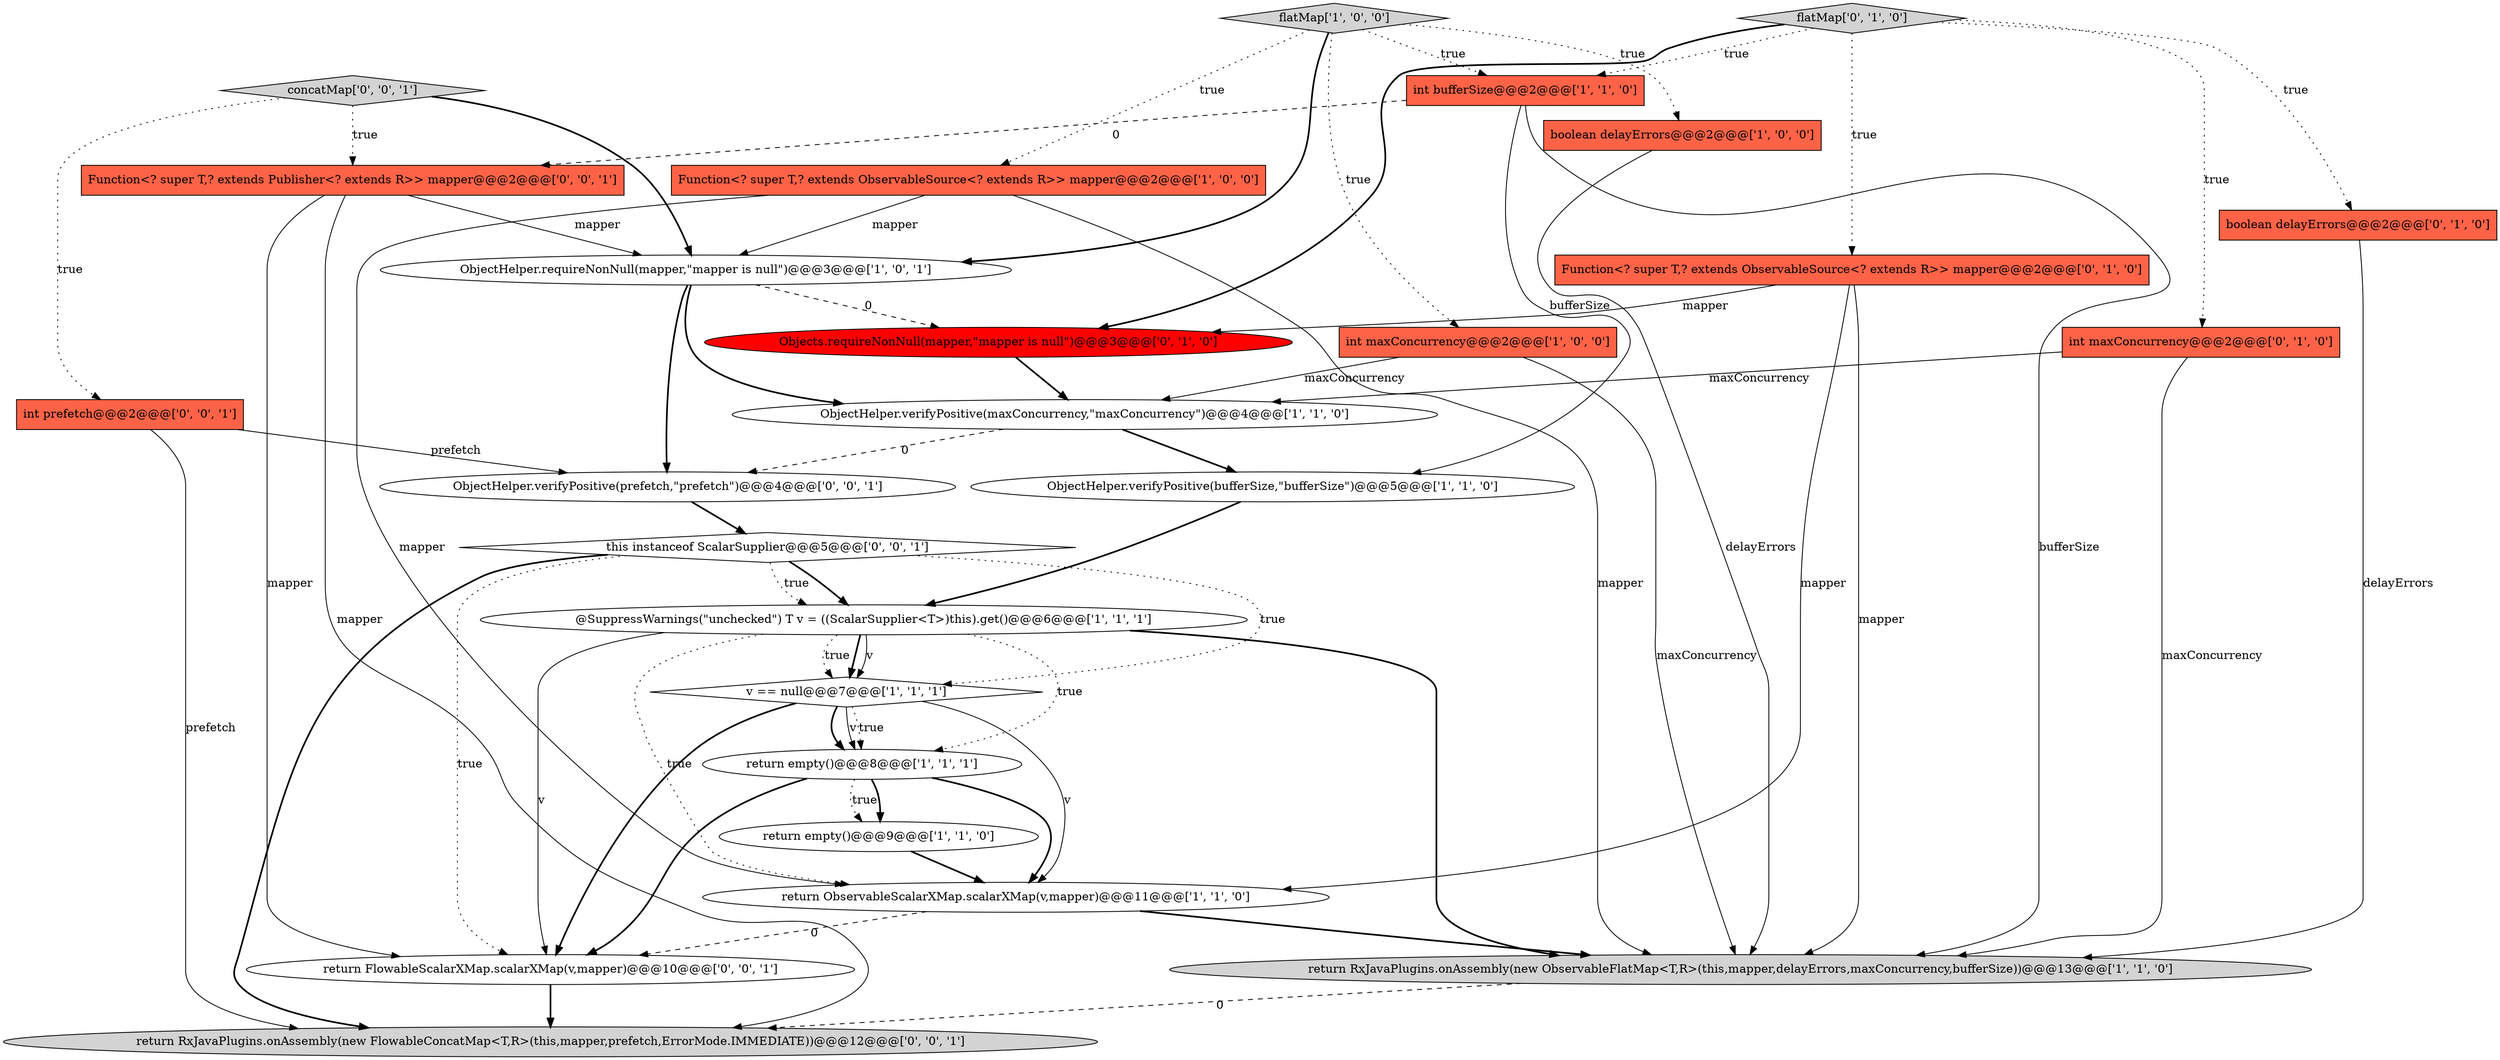 digraph {
13 [style = filled, label = "ObjectHelper.requireNonNull(mapper,\"mapper is null\")@@@3@@@['1', '0', '1']", fillcolor = white, shape = ellipse image = "AAA0AAABBB1BBB"];
3 [style = filled, label = "v == null@@@7@@@['1', '1', '1']", fillcolor = white, shape = diamond image = "AAA0AAABBB1BBB"];
22 [style = filled, label = "int prefetch@@@2@@@['0', '0', '1']", fillcolor = tomato, shape = box image = "AAA0AAABBB3BBB"];
8 [style = filled, label = "Function<? super T,? extends ObservableSource<? extends R>> mapper@@@2@@@['1', '0', '0']", fillcolor = tomato, shape = box image = "AAA0AAABBB1BBB"];
2 [style = filled, label = "return empty()@@@9@@@['1', '1', '0']", fillcolor = white, shape = ellipse image = "AAA0AAABBB1BBB"];
25 [style = filled, label = "return FlowableScalarXMap.scalarXMap(v,mapper)@@@10@@@['0', '0', '1']", fillcolor = white, shape = ellipse image = "AAA0AAABBB3BBB"];
23 [style = filled, label = "ObjectHelper.verifyPositive(prefetch,\"prefetch\")@@@4@@@['0', '0', '1']", fillcolor = white, shape = ellipse image = "AAA0AAABBB3BBB"];
4 [style = filled, label = "ObjectHelper.verifyPositive(maxConcurrency,\"maxConcurrency\")@@@4@@@['1', '1', '0']", fillcolor = white, shape = ellipse image = "AAA0AAABBB1BBB"];
7 [style = filled, label = "return empty()@@@8@@@['1', '1', '1']", fillcolor = white, shape = ellipse image = "AAA0AAABBB1BBB"];
24 [style = filled, label = "Function<? super T,? extends Publisher<? extends R>> mapper@@@2@@@['0', '0', '1']", fillcolor = tomato, shape = box image = "AAA0AAABBB3BBB"];
5 [style = filled, label = "ObjectHelper.verifyPositive(bufferSize,\"bufferSize\")@@@5@@@['1', '1', '0']", fillcolor = white, shape = ellipse image = "AAA0AAABBB1BBB"];
6 [style = filled, label = "@SuppressWarnings(\"unchecked\") T v = ((ScalarSupplier<T>)this).get()@@@6@@@['1', '1', '1']", fillcolor = white, shape = ellipse image = "AAA0AAABBB1BBB"];
11 [style = filled, label = "boolean delayErrors@@@2@@@['1', '0', '0']", fillcolor = tomato, shape = box image = "AAA0AAABBB1BBB"];
17 [style = filled, label = "Function<? super T,? extends ObservableSource<? extends R>> mapper@@@2@@@['0', '1', '0']", fillcolor = tomato, shape = box image = "AAA0AAABBB2BBB"];
1 [style = filled, label = "return RxJavaPlugins.onAssembly(new ObservableFlatMap<T,R>(this,mapper,delayErrors,maxConcurrency,bufferSize))@@@13@@@['1', '1', '0']", fillcolor = lightgray, shape = ellipse image = "AAA0AAABBB1BBB"];
19 [style = filled, label = "this instanceof ScalarSupplier@@@5@@@['0', '0', '1']", fillcolor = white, shape = diamond image = "AAA0AAABBB3BBB"];
10 [style = filled, label = "return ObservableScalarXMap.scalarXMap(v,mapper)@@@11@@@['1', '1', '0']", fillcolor = white, shape = ellipse image = "AAA0AAABBB1BBB"];
16 [style = filled, label = "flatMap['0', '1', '0']", fillcolor = lightgray, shape = diamond image = "AAA0AAABBB2BBB"];
0 [style = filled, label = "flatMap['1', '0', '0']", fillcolor = lightgray, shape = diamond image = "AAA0AAABBB1BBB"];
12 [style = filled, label = "int bufferSize@@@2@@@['1', '1', '0']", fillcolor = tomato, shape = box image = "AAA0AAABBB1BBB"];
20 [style = filled, label = "return RxJavaPlugins.onAssembly(new FlowableConcatMap<T,R>(this,mapper,prefetch,ErrorMode.IMMEDIATE))@@@12@@@['0', '0', '1']", fillcolor = lightgray, shape = ellipse image = "AAA0AAABBB3BBB"];
21 [style = filled, label = "concatMap['0', '0', '1']", fillcolor = lightgray, shape = diamond image = "AAA0AAABBB3BBB"];
9 [style = filled, label = "int maxConcurrency@@@2@@@['1', '0', '0']", fillcolor = tomato, shape = box image = "AAA0AAABBB1BBB"];
18 [style = filled, label = "Objects.requireNonNull(mapper,\"mapper is null\")@@@3@@@['0', '1', '0']", fillcolor = red, shape = ellipse image = "AAA1AAABBB2BBB"];
15 [style = filled, label = "boolean delayErrors@@@2@@@['0', '1', '0']", fillcolor = tomato, shape = box image = "AAA0AAABBB2BBB"];
14 [style = filled, label = "int maxConcurrency@@@2@@@['0', '1', '0']", fillcolor = tomato, shape = box image = "AAA0AAABBB2BBB"];
8->13 [style = solid, label="mapper"];
6->3 [style = bold, label=""];
7->2 [style = dotted, label="true"];
0->12 [style = dotted, label="true"];
11->1 [style = solid, label="delayErrors"];
19->25 [style = dotted, label="true"];
16->18 [style = bold, label=""];
16->12 [style = dotted, label="true"];
3->7 [style = dotted, label="true"];
0->13 [style = bold, label=""];
7->10 [style = bold, label=""];
3->25 [style = bold, label=""];
19->20 [style = bold, label=""];
16->17 [style = dotted, label="true"];
24->25 [style = solid, label="mapper"];
24->20 [style = solid, label="mapper"];
6->3 [style = solid, label="v"];
21->22 [style = dotted, label="true"];
9->1 [style = solid, label="maxConcurrency"];
3->10 [style = solid, label="v"];
8->10 [style = solid, label="mapper"];
2->10 [style = bold, label=""];
19->6 [style = bold, label=""];
14->4 [style = solid, label="maxConcurrency"];
9->4 [style = solid, label="maxConcurrency"];
1->20 [style = dashed, label="0"];
0->8 [style = dotted, label="true"];
17->10 [style = solid, label="mapper"];
22->20 [style = solid, label="prefetch"];
6->1 [style = bold, label=""];
6->10 [style = dotted, label="true"];
17->1 [style = solid, label="mapper"];
25->20 [style = bold, label=""];
12->5 [style = solid, label="bufferSize"];
12->1 [style = solid, label="bufferSize"];
5->6 [style = bold, label=""];
8->1 [style = solid, label="mapper"];
18->4 [style = bold, label=""];
3->7 [style = bold, label=""];
21->24 [style = dotted, label="true"];
19->3 [style = dotted, label="true"];
15->1 [style = solid, label="delayErrors"];
7->2 [style = bold, label=""];
17->18 [style = solid, label="mapper"];
23->19 [style = bold, label=""];
12->24 [style = dashed, label="0"];
16->14 [style = dotted, label="true"];
6->25 [style = solid, label="v"];
13->23 [style = bold, label=""];
6->7 [style = dotted, label="true"];
14->1 [style = solid, label="maxConcurrency"];
7->25 [style = bold, label=""];
19->6 [style = dotted, label="true"];
22->23 [style = solid, label="prefetch"];
13->18 [style = dashed, label="0"];
6->3 [style = dotted, label="true"];
10->1 [style = bold, label=""];
24->13 [style = solid, label="mapper"];
0->11 [style = dotted, label="true"];
4->5 [style = bold, label=""];
0->9 [style = dotted, label="true"];
4->23 [style = dashed, label="0"];
10->25 [style = dashed, label="0"];
3->7 [style = solid, label="v"];
21->13 [style = bold, label=""];
16->15 [style = dotted, label="true"];
13->4 [style = bold, label=""];
}
